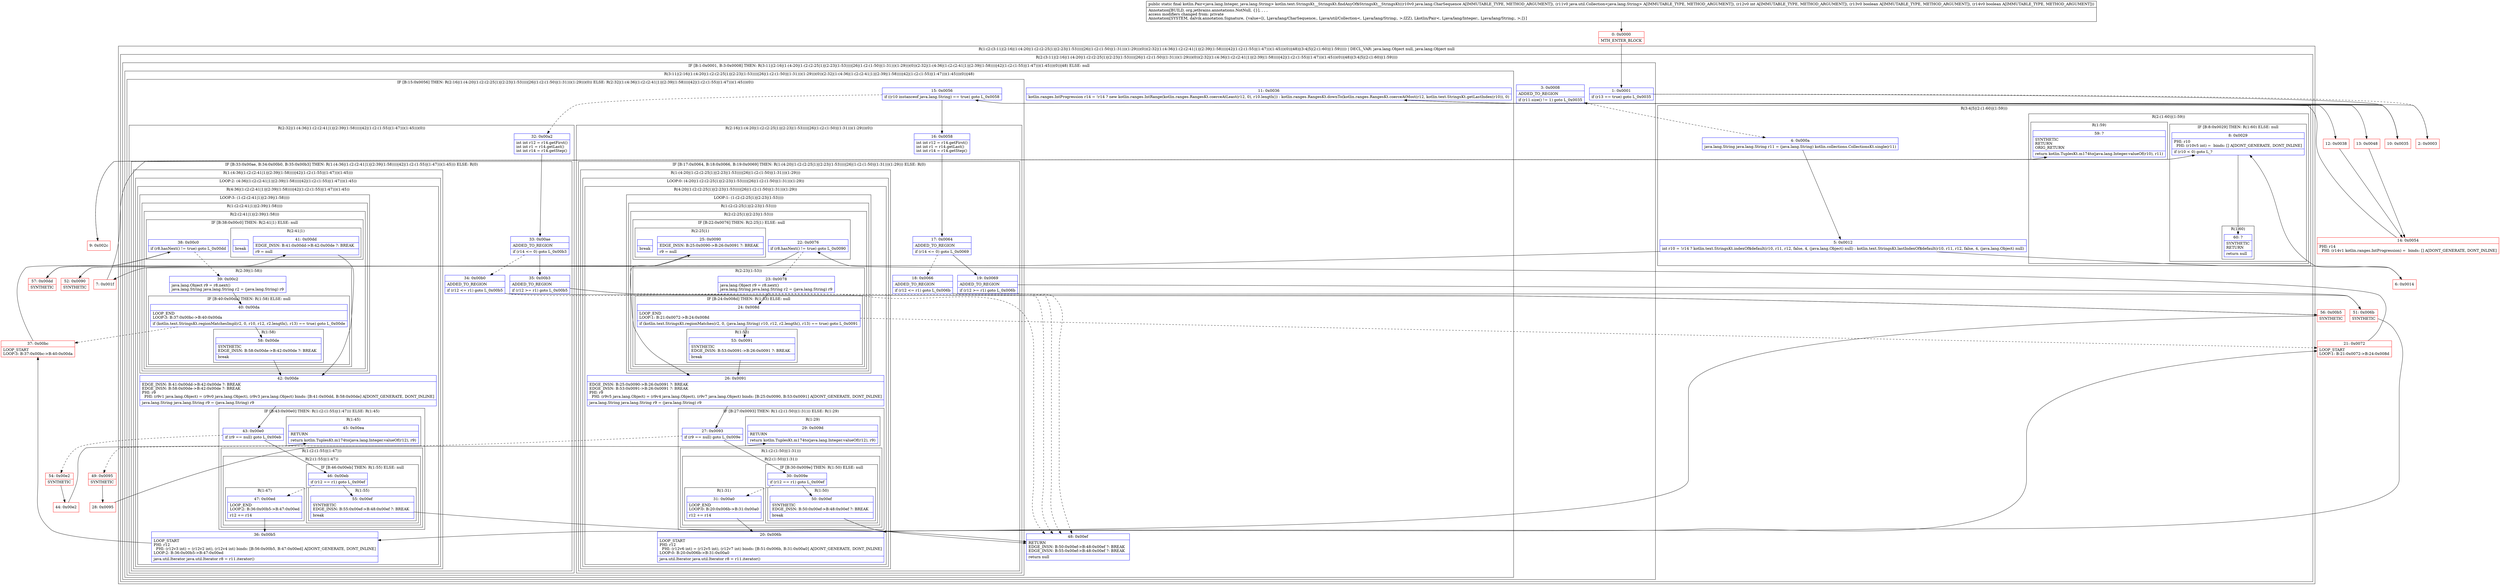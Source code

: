 digraph "CFG forkotlin.text.StringsKt__StringsKt.findAnyOf$StringsKt__StringsKt(Ljava\/lang\/CharSequence;Ljava\/util\/Collection;IZZ)Lkotlin\/Pair;" {
subgraph cluster_Region_591302236 {
label = "R(1:(2:(3:11|(2:16|(1:(4:20|(1:(2:(2:25|1)|(2:23|(1:53))))|26|(1:(2:(1:50)|(1:31)))(1:29)))(0))(2:32|(1:(4:36|(1:(2:(2:41|1)|(2:39|(1:58))))|42|(1:(2:(1:55)|(1:47)))(1:45)))(0))|48)|(3:4|5|(2:(1:60)|(1:59))))) | DECL_VAR: java.lang.Object null, java.lang.Object null\l";
node [shape=record,color=blue];
subgraph cluster_Region_1617388709 {
label = "R(2:(3:11|(2:16|(1:(4:20|(1:(2:(2:25|1)|(2:23|(1:53))))|26|(1:(2:(1:50)|(1:31)))(1:29)))(0))(2:32|(1:(4:36|(1:(2:(2:41|1)|(2:39|(1:58))))|42|(1:(2:(1:55)|(1:47)))(1:45)))(0))|48)|(3:4|5|(2:(1:60)|(1:59))))";
node [shape=record,color=blue];
subgraph cluster_IfRegion_1657006385 {
label = "IF [B:1:0x0001, B:3:0x0008] THEN: R(3:11|(2:16|(1:(4:20|(1:(2:(2:25|1)|(2:23|(1:53))))|26|(1:(2:(1:50)|(1:31)))(1:29)))(0))(2:32|(1:(4:36|(1:(2:(2:41|1)|(2:39|(1:58))))|42|(1:(2:(1:55)|(1:47)))(1:45)))(0))|48) ELSE: null";
node [shape=record,color=blue];
Node_1 [shape=record,label="{1\:\ 0x0001|if (r13 == true) goto L_0x0035\l}"];
Node_3 [shape=record,label="{3\:\ 0x0008|ADDED_TO_REGION\l|if (r11.size() != 1) goto L_0x0035\l}"];
subgraph cluster_Region_39822635 {
label = "R(3:11|(2:16|(1:(4:20|(1:(2:(2:25|1)|(2:23|(1:53))))|26|(1:(2:(1:50)|(1:31)))(1:29)))(0))(2:32|(1:(4:36|(1:(2:(2:41|1)|(2:39|(1:58))))|42|(1:(2:(1:55)|(1:47)))(1:45)))(0))|48)";
node [shape=record,color=blue];
Node_11 [shape=record,label="{11\:\ 0x0036|kotlin.ranges.IntProgression r14 = !r14 ? new kotlin.ranges.IntRange(kotlin.ranges.RangesKt.coerceAtLeast(r12, 0), r10.length()) : kotlin.ranges.RangesKt.downTo(kotlin.ranges.RangesKt.coerceAtMost(r12, kotlin.text.StringsKt.getLastIndex(r10)), 0)\l}"];
subgraph cluster_IfRegion_1542773019 {
label = "IF [B:15:0x0056] THEN: R(2:16|(1:(4:20|(1:(2:(2:25|1)|(2:23|(1:53))))|26|(1:(2:(1:50)|(1:31)))(1:29)))(0)) ELSE: R(2:32|(1:(4:36|(1:(2:(2:41|1)|(2:39|(1:58))))|42|(1:(2:(1:55)|(1:47)))(1:45)))(0))";
node [shape=record,color=blue];
Node_15 [shape=record,label="{15\:\ 0x0056|if ((r10 instanceof java.lang.String) == true) goto L_0x0058\l}"];
subgraph cluster_Region_1898726864 {
label = "R(2:16|(1:(4:20|(1:(2:(2:25|1)|(2:23|(1:53))))|26|(1:(2:(1:50)|(1:31)))(1:29)))(0))";
node [shape=record,color=blue];
Node_16 [shape=record,label="{16\:\ 0x0058|int int r12 = r14.getFirst()\lint int r1 = r14.getLast()\lint int r14 = r14.getStep()\l}"];
subgraph cluster_IfRegion_266386081 {
label = "IF [B:17:0x0064, B:18:0x0066, B:19:0x0069] THEN: R(1:(4:20|(1:(2:(2:25|1)|(2:23|(1:53))))|26|(1:(2:(1:50)|(1:31)))(1:29))) ELSE: R(0)";
node [shape=record,color=blue];
Node_17 [shape=record,label="{17\:\ 0x0064|ADDED_TO_REGION\l|if (r14 \<= 0) goto L_0x0069\l}"];
Node_18 [shape=record,label="{18\:\ 0x0066|ADDED_TO_REGION\l|if (r12 \<= r1) goto L_0x006b\l}"];
Node_19 [shape=record,label="{19\:\ 0x0069|ADDED_TO_REGION\l|if (r12 \>= r1) goto L_0x006b\l}"];
subgraph cluster_Region_208658519 {
label = "R(1:(4:20|(1:(2:(2:25|1)|(2:23|(1:53))))|26|(1:(2:(1:50)|(1:31)))(1:29)))";
node [shape=record,color=blue];
subgraph cluster_LoopRegion_1467412275 {
label = "LOOP:0: (4:20|(1:(2:(2:25|1)|(2:23|(1:53))))|26|(1:(2:(1:50)|(1:31)))(1:29))";
node [shape=record,color=blue];
subgraph cluster_Region_1805109290 {
label = "R(4:20|(1:(2:(2:25|1)|(2:23|(1:53))))|26|(1:(2:(1:50)|(1:31)))(1:29))";
node [shape=record,color=blue];
Node_20 [shape=record,label="{20\:\ 0x006b|LOOP_START\lPHI: r12 \l  PHI: (r12v6 int) = (r12v5 int), (r12v7 int) binds: [B:51:0x006b, B:31:0x00a0] A[DONT_GENERATE, DONT_INLINE]\lLOOP:0: B:20:0x006b\-\>B:31:0x00a0\l|java.util.Iterator java.util.Iterator r8 = r11.iterator()\l}"];
subgraph cluster_LoopRegion_704712333 {
label = "LOOP:1: (1:(2:(2:25|1)|(2:23|(1:53))))";
node [shape=record,color=blue];
subgraph cluster_Region_1463822039 {
label = "R(1:(2:(2:25|1)|(2:23|(1:53))))";
node [shape=record,color=blue];
subgraph cluster_Region_610142512 {
label = "R(2:(2:25|1)|(2:23|(1:53)))";
node [shape=record,color=blue];
subgraph cluster_IfRegion_458666414 {
label = "IF [B:22:0x0076] THEN: R(2:25|1) ELSE: null";
node [shape=record,color=blue];
Node_22 [shape=record,label="{22\:\ 0x0076|if (r8.hasNext() != true) goto L_0x0090\l}"];
subgraph cluster_Region_1607219483 {
label = "R(2:25|1)";
node [shape=record,color=blue];
Node_25 [shape=record,label="{25\:\ 0x0090|EDGE_INSN: B:25:0x0090\-\>B:26:0x0091 ?: BREAK  \l|r9 = null\l}"];
Node_InsnContainer_1152476671 [shape=record,label="{|break\l}"];
}
}
subgraph cluster_Region_2095035711 {
label = "R(2:23|(1:53))";
node [shape=record,color=blue];
Node_23 [shape=record,label="{23\:\ 0x0078|java.lang.Object r9 = r8.next()\ljava.lang.String java.lang.String r2 = (java.lang.String) r9\l}"];
subgraph cluster_IfRegion_920177955 {
label = "IF [B:24:0x008d] THEN: R(1:53) ELSE: null";
node [shape=record,color=blue];
Node_24 [shape=record,label="{24\:\ 0x008d|LOOP_END\lLOOP:1: B:21:0x0072\-\>B:24:0x008d\l|if (kotlin.text.StringsKt.regionMatches(r2, 0, (java.lang.String) r10, r12, r2.length(), r13) == true) goto L_0x0091\l}"];
subgraph cluster_Region_1717993090 {
label = "R(1:53)";
node [shape=record,color=blue];
Node_53 [shape=record,label="{53\:\ 0x0091|SYNTHETIC\lEDGE_INSN: B:53:0x0091\-\>B:26:0x0091 ?: BREAK  \l|break\l}"];
}
}
}
}
}
}
Node_26 [shape=record,label="{26\:\ 0x0091|EDGE_INSN: B:25:0x0090\-\>B:26:0x0091 ?: BREAK  \lEDGE_INSN: B:53:0x0091\-\>B:26:0x0091 ?: BREAK  \lPHI: r9 \l  PHI: (r9v5 java.lang.Object) = (r9v4 java.lang.Object), (r9v7 java.lang.Object) binds: [B:25:0x0090, B:53:0x0091] A[DONT_GENERATE, DONT_INLINE]\l|java.lang.String java.lang.String r9 = (java.lang.String) r9\l}"];
subgraph cluster_IfRegion_172977232 {
label = "IF [B:27:0x0093] THEN: R(1:(2:(1:50)|(1:31))) ELSE: R(1:29)";
node [shape=record,color=blue];
Node_27 [shape=record,label="{27\:\ 0x0093|if (r9 == null) goto L_0x009e\l}"];
subgraph cluster_Region_818317831 {
label = "R(1:(2:(1:50)|(1:31)))";
node [shape=record,color=blue];
subgraph cluster_Region_1686442662 {
label = "R(2:(1:50)|(1:31))";
node [shape=record,color=blue];
subgraph cluster_IfRegion_1353115906 {
label = "IF [B:30:0x009e] THEN: R(1:50) ELSE: null";
node [shape=record,color=blue];
Node_30 [shape=record,label="{30\:\ 0x009e|if (r12 == r1) goto L_0x00ef\l}"];
subgraph cluster_Region_735321428 {
label = "R(1:50)";
node [shape=record,color=blue];
Node_50 [shape=record,label="{50\:\ 0x00ef|SYNTHETIC\lEDGE_INSN: B:50:0x00ef\-\>B:48:0x00ef ?: BREAK  \l|break\l}"];
}
}
subgraph cluster_Region_201832213 {
label = "R(1:31)";
node [shape=record,color=blue];
Node_31 [shape=record,label="{31\:\ 0x00a0|LOOP_END\lLOOP:0: B:20:0x006b\-\>B:31:0x00a0\l|r12 += r14\l}"];
}
}
}
subgraph cluster_Region_1630028572 {
label = "R(1:29)";
node [shape=record,color=blue];
Node_29 [shape=record,label="{29\:\ 0x009d|RETURN\l|return kotlin.TuplesKt.m174to(java.lang.Integer.valueOf(r12), r9)\l}"];
}
}
}
}
}
subgraph cluster_Region_2123625666 {
label = "R(0)";
node [shape=record,color=blue];
}
}
}
subgraph cluster_Region_1343775057 {
label = "R(2:32|(1:(4:36|(1:(2:(2:41|1)|(2:39|(1:58))))|42|(1:(2:(1:55)|(1:47)))(1:45)))(0))";
node [shape=record,color=blue];
Node_32 [shape=record,label="{32\:\ 0x00a2|int int r12 = r14.getFirst()\lint int r1 = r14.getLast()\lint int r14 = r14.getStep()\l}"];
subgraph cluster_IfRegion_419320110 {
label = "IF [B:33:0x00ae, B:34:0x00b0, B:35:0x00b3] THEN: R(1:(4:36|(1:(2:(2:41|1)|(2:39|(1:58))))|42|(1:(2:(1:55)|(1:47)))(1:45))) ELSE: R(0)";
node [shape=record,color=blue];
Node_33 [shape=record,label="{33\:\ 0x00ae|ADDED_TO_REGION\l|if (r14 \<= 0) goto L_0x00b3\l}"];
Node_34 [shape=record,label="{34\:\ 0x00b0|ADDED_TO_REGION\l|if (r12 \<= r1) goto L_0x00b5\l}"];
Node_35 [shape=record,label="{35\:\ 0x00b3|ADDED_TO_REGION\l|if (r12 \>= r1) goto L_0x00b5\l}"];
subgraph cluster_Region_2046943141 {
label = "R(1:(4:36|(1:(2:(2:41|1)|(2:39|(1:58))))|42|(1:(2:(1:55)|(1:47)))(1:45)))";
node [shape=record,color=blue];
subgraph cluster_LoopRegion_912122465 {
label = "LOOP:2: (4:36|(1:(2:(2:41|1)|(2:39|(1:58))))|42|(1:(2:(1:55)|(1:47)))(1:45))";
node [shape=record,color=blue];
subgraph cluster_Region_736953261 {
label = "R(4:36|(1:(2:(2:41|1)|(2:39|(1:58))))|42|(1:(2:(1:55)|(1:47)))(1:45))";
node [shape=record,color=blue];
Node_36 [shape=record,label="{36\:\ 0x00b5|LOOP_START\lPHI: r12 \l  PHI: (r12v3 int) = (r12v2 int), (r12v4 int) binds: [B:56:0x00b5, B:47:0x00ed] A[DONT_GENERATE, DONT_INLINE]\lLOOP:2: B:36:0x00b5\-\>B:47:0x00ed\l|java.util.Iterator java.util.Iterator r8 = r11.iterator()\l}"];
subgraph cluster_LoopRegion_1030252355 {
label = "LOOP:3: (1:(2:(2:41|1)|(2:39|(1:58))))";
node [shape=record,color=blue];
subgraph cluster_Region_1555870152 {
label = "R(1:(2:(2:41|1)|(2:39|(1:58))))";
node [shape=record,color=blue];
subgraph cluster_Region_674537741 {
label = "R(2:(2:41|1)|(2:39|(1:58)))";
node [shape=record,color=blue];
subgraph cluster_IfRegion_1557984577 {
label = "IF [B:38:0x00c0] THEN: R(2:41|1) ELSE: null";
node [shape=record,color=blue];
Node_38 [shape=record,label="{38\:\ 0x00c0|if (r8.hasNext() != true) goto L_0x00dd\l}"];
subgraph cluster_Region_1954131737 {
label = "R(2:41|1)";
node [shape=record,color=blue];
Node_41 [shape=record,label="{41\:\ 0x00dd|EDGE_INSN: B:41:0x00dd\-\>B:42:0x00de ?: BREAK  \l|r9 = null\l}"];
Node_InsnContainer_1906512000 [shape=record,label="{|break\l}"];
}
}
subgraph cluster_Region_925272156 {
label = "R(2:39|(1:58))";
node [shape=record,color=blue];
Node_39 [shape=record,label="{39\:\ 0x00c2|java.lang.Object r9 = r8.next()\ljava.lang.String java.lang.String r2 = (java.lang.String) r9\l}"];
subgraph cluster_IfRegion_200250660 {
label = "IF [B:40:0x00da] THEN: R(1:58) ELSE: null";
node [shape=record,color=blue];
Node_40 [shape=record,label="{40\:\ 0x00da|LOOP_END\lLOOP:3: B:37:0x00bc\-\>B:40:0x00da\l|if (kotlin.text.StringsKt.regionMatchesImpl(r2, 0, r10, r12, r2.length(), r13) == true) goto L_0x00de\l}"];
subgraph cluster_Region_261043080 {
label = "R(1:58)";
node [shape=record,color=blue];
Node_58 [shape=record,label="{58\:\ 0x00de|SYNTHETIC\lEDGE_INSN: B:58:0x00de\-\>B:42:0x00de ?: BREAK  \l|break\l}"];
}
}
}
}
}
}
Node_42 [shape=record,label="{42\:\ 0x00de|EDGE_INSN: B:41:0x00dd\-\>B:42:0x00de ?: BREAK  \lEDGE_INSN: B:58:0x00de\-\>B:42:0x00de ?: BREAK  \lPHI: r9 \l  PHI: (r9v1 java.lang.Object) = (r9v0 java.lang.Object), (r9v3 java.lang.Object) binds: [B:41:0x00dd, B:58:0x00de] A[DONT_GENERATE, DONT_INLINE]\l|java.lang.String java.lang.String r9 = (java.lang.String) r9\l}"];
subgraph cluster_IfRegion_935995984 {
label = "IF [B:43:0x00e0] THEN: R(1:(2:(1:55)|(1:47))) ELSE: R(1:45)";
node [shape=record,color=blue];
Node_43 [shape=record,label="{43\:\ 0x00e0|if (r9 == null) goto L_0x00eb\l}"];
subgraph cluster_Region_914682176 {
label = "R(1:(2:(1:55)|(1:47)))";
node [shape=record,color=blue];
subgraph cluster_Region_1001718356 {
label = "R(2:(1:55)|(1:47))";
node [shape=record,color=blue];
subgraph cluster_IfRegion_409890785 {
label = "IF [B:46:0x00eb] THEN: R(1:55) ELSE: null";
node [shape=record,color=blue];
Node_46 [shape=record,label="{46\:\ 0x00eb|if (r12 == r1) goto L_0x00ef\l}"];
subgraph cluster_Region_1392194226 {
label = "R(1:55)";
node [shape=record,color=blue];
Node_55 [shape=record,label="{55\:\ 0x00ef|SYNTHETIC\lEDGE_INSN: B:55:0x00ef\-\>B:48:0x00ef ?: BREAK  \l|break\l}"];
}
}
subgraph cluster_Region_1735902742 {
label = "R(1:47)";
node [shape=record,color=blue];
Node_47 [shape=record,label="{47\:\ 0x00ed|LOOP_END\lLOOP:2: B:36:0x00b5\-\>B:47:0x00ed\l|r12 += r14\l}"];
}
}
}
subgraph cluster_Region_1097878924 {
label = "R(1:45)";
node [shape=record,color=blue];
Node_45 [shape=record,label="{45\:\ 0x00ea|RETURN\l|return kotlin.TuplesKt.m174to(java.lang.Integer.valueOf(r12), r9)\l}"];
}
}
}
}
}
subgraph cluster_Region_614357014 {
label = "R(0)";
node [shape=record,color=blue];
}
}
}
}
Node_48 [shape=record,label="{48\:\ 0x00ef|RETURN\lEDGE_INSN: B:50:0x00ef\-\>B:48:0x00ef ?: BREAK  \lEDGE_INSN: B:55:0x00ef\-\>B:48:0x00ef ?: BREAK  \l|return null\l}"];
}
}
subgraph cluster_Region_616195958 {
label = "R(3:4|5|(2:(1:60)|(1:59)))";
node [shape=record,color=blue];
Node_4 [shape=record,label="{4\:\ 0x000a|java.lang.String java.lang.String r11 = (java.lang.String) kotlin.collections.CollectionsKt.single(r11)\l}"];
Node_5 [shape=record,label="{5\:\ 0x0012|int r10 = !r14 ? kotlin.text.StringsKt.indexOf$default(r10, r11, r12, false, 4, (java.lang.Object) null) : kotlin.text.StringsKt.lastIndexOf$default(r10, r11, r12, false, 4, (java.lang.Object) null)\l}"];
subgraph cluster_Region_897688372 {
label = "R(2:(1:60)|(1:59))";
node [shape=record,color=blue];
subgraph cluster_IfRegion_460831184 {
label = "IF [B:8:0x0029] THEN: R(1:60) ELSE: null";
node [shape=record,color=blue];
Node_8 [shape=record,label="{8\:\ 0x0029|PHI: r10 \l  PHI: (r10v5 int) =  binds: [] A[DONT_GENERATE, DONT_INLINE]\l|if (r10 \< 0) goto L_?\l}"];
subgraph cluster_Region_649437298 {
label = "R(1:60)";
node [shape=record,color=blue];
Node_60 [shape=record,label="{60\:\ ?|SYNTHETIC\lRETURN\l|return null\l}"];
}
}
subgraph cluster_Region_634210451 {
label = "R(1:59)";
node [shape=record,color=blue];
Node_59 [shape=record,label="{59\:\ ?|SYNTHETIC\lRETURN\lORIG_RETURN\l|return kotlin.TuplesKt.m174to(java.lang.Integer.valueOf(r10), r11)\l}"];
}
}
}
}
}
Node_0 [shape=record,color=red,label="{0\:\ 0x0000|MTH_ENTER_BLOCK\l}"];
Node_2 [shape=record,color=red,label="{2\:\ 0x0003}"];
Node_6 [shape=record,color=red,label="{6\:\ 0x0014}"];
Node_7 [shape=record,color=red,label="{7\:\ 0x001f}"];
Node_9 [shape=record,color=red,label="{9\:\ 0x002c}"];
Node_10 [shape=record,color=red,label="{10\:\ 0x0035}"];
Node_12 [shape=record,color=red,label="{12\:\ 0x0038}"];
Node_13 [shape=record,color=red,label="{13\:\ 0x0048}"];
Node_14 [shape=record,color=red,label="{14\:\ 0x0054|PHI: r14 \l  PHI: (r14v1 kotlin.ranges.IntProgression) =  binds: [] A[DONT_GENERATE, DONT_INLINE]\l}"];
Node_21 [shape=record,color=red,label="{21\:\ 0x0072|LOOP_START\lLOOP:1: B:21:0x0072\-\>B:24:0x008d\l}"];
Node_28 [shape=record,color=red,label="{28\:\ 0x0095}"];
Node_37 [shape=record,color=red,label="{37\:\ 0x00bc|LOOP_START\lLOOP:3: B:37:0x00bc\-\>B:40:0x00da\l}"];
Node_44 [shape=record,color=red,label="{44\:\ 0x00e2}"];
Node_49 [shape=record,color=red,label="{49\:\ 0x0095|SYNTHETIC\l}"];
Node_51 [shape=record,color=red,label="{51\:\ 0x006b|SYNTHETIC\l}"];
Node_52 [shape=record,color=red,label="{52\:\ 0x0090|SYNTHETIC\l}"];
Node_54 [shape=record,color=red,label="{54\:\ 0x00e2|SYNTHETIC\l}"];
Node_56 [shape=record,color=red,label="{56\:\ 0x00b5|SYNTHETIC\l}"];
Node_57 [shape=record,color=red,label="{57\:\ 0x00dd|SYNTHETIC\l}"];
MethodNode[shape=record,label="{public static final kotlin.Pair\<java.lang.Integer, java.lang.String\> kotlin.text.StringsKt__StringsKt.findAnyOf$StringsKt__StringsKt((r10v0 java.lang.CharSequence A[IMMUTABLE_TYPE, METHOD_ARGUMENT]), (r11v0 java.util.Collection\<java.lang.String\> A[IMMUTABLE_TYPE, METHOD_ARGUMENT]), (r12v0 int A[IMMUTABLE_TYPE, METHOD_ARGUMENT]), (r13v0 boolean A[IMMUTABLE_TYPE, METHOD_ARGUMENT]), (r14v0 boolean A[IMMUTABLE_TYPE, METHOD_ARGUMENT]))  | Annotation[BUILD, org.jetbrains.annotations.NotNull, \{\}], , , , \laccess modifiers changed from: private\lAnnotation[SYSTEM, dalvik.annotation.Signature, \{value=[(, Ljava\/lang\/CharSequence;, Ljava\/util\/Collection\<, Ljava\/lang\/String;, \>;IZZ), Lkotlin\/Pair\<, Ljava\/lang\/Integer;, Ljava\/lang\/String;, \>;]\}]\l}"];
MethodNode -> Node_0;
Node_1 -> Node_2[style=dashed];
Node_1 -> Node_10;
Node_3 -> Node_4[style=dashed];
Node_3 -> Node_10;
Node_11 -> Node_12;
Node_11 -> Node_13;
Node_15 -> Node_16;
Node_15 -> Node_32[style=dashed];
Node_16 -> Node_17;
Node_17 -> Node_18[style=dashed];
Node_17 -> Node_19;
Node_18 -> Node_48[style=dashed];
Node_18 -> Node_51;
Node_19 -> Node_48[style=dashed];
Node_19 -> Node_51;
Node_20 -> Node_21;
Node_22 -> Node_23[style=dashed];
Node_22 -> Node_52;
Node_25 -> Node_26;
Node_23 -> Node_24;
Node_24 -> Node_21[style=dashed];
Node_24 -> Node_53;
Node_53 -> Node_26;
Node_26 -> Node_27;
Node_27 -> Node_30;
Node_27 -> Node_49[style=dashed];
Node_30 -> Node_31[style=dashed];
Node_30 -> Node_50;
Node_50 -> Node_48;
Node_31 -> Node_20;
Node_32 -> Node_33;
Node_33 -> Node_34[style=dashed];
Node_33 -> Node_35;
Node_34 -> Node_48[style=dashed];
Node_34 -> Node_56;
Node_35 -> Node_48[style=dashed];
Node_35 -> Node_56;
Node_36 -> Node_37;
Node_38 -> Node_39[style=dashed];
Node_38 -> Node_57;
Node_41 -> Node_42;
Node_39 -> Node_40;
Node_40 -> Node_37[style=dashed];
Node_40 -> Node_58;
Node_58 -> Node_42;
Node_42 -> Node_43;
Node_43 -> Node_46;
Node_43 -> Node_54[style=dashed];
Node_46 -> Node_47[style=dashed];
Node_46 -> Node_55;
Node_55 -> Node_48;
Node_47 -> Node_36;
Node_4 -> Node_5;
Node_5 -> Node_6;
Node_5 -> Node_7;
Node_8 -> Node_9[style=dashed];
Node_8 -> Node_60;
Node_0 -> Node_1;
Node_2 -> Node_3;
Node_6 -> Node_8;
Node_7 -> Node_8;
Node_9 -> Node_59;
Node_10 -> Node_11;
Node_12 -> Node_14;
Node_13 -> Node_14;
Node_14 -> Node_15;
Node_21 -> Node_22;
Node_28 -> Node_29;
Node_37 -> Node_38;
Node_44 -> Node_45;
Node_49 -> Node_28;
Node_51 -> Node_20;
Node_52 -> Node_25;
Node_54 -> Node_44;
Node_56 -> Node_36;
Node_57 -> Node_41;
}

